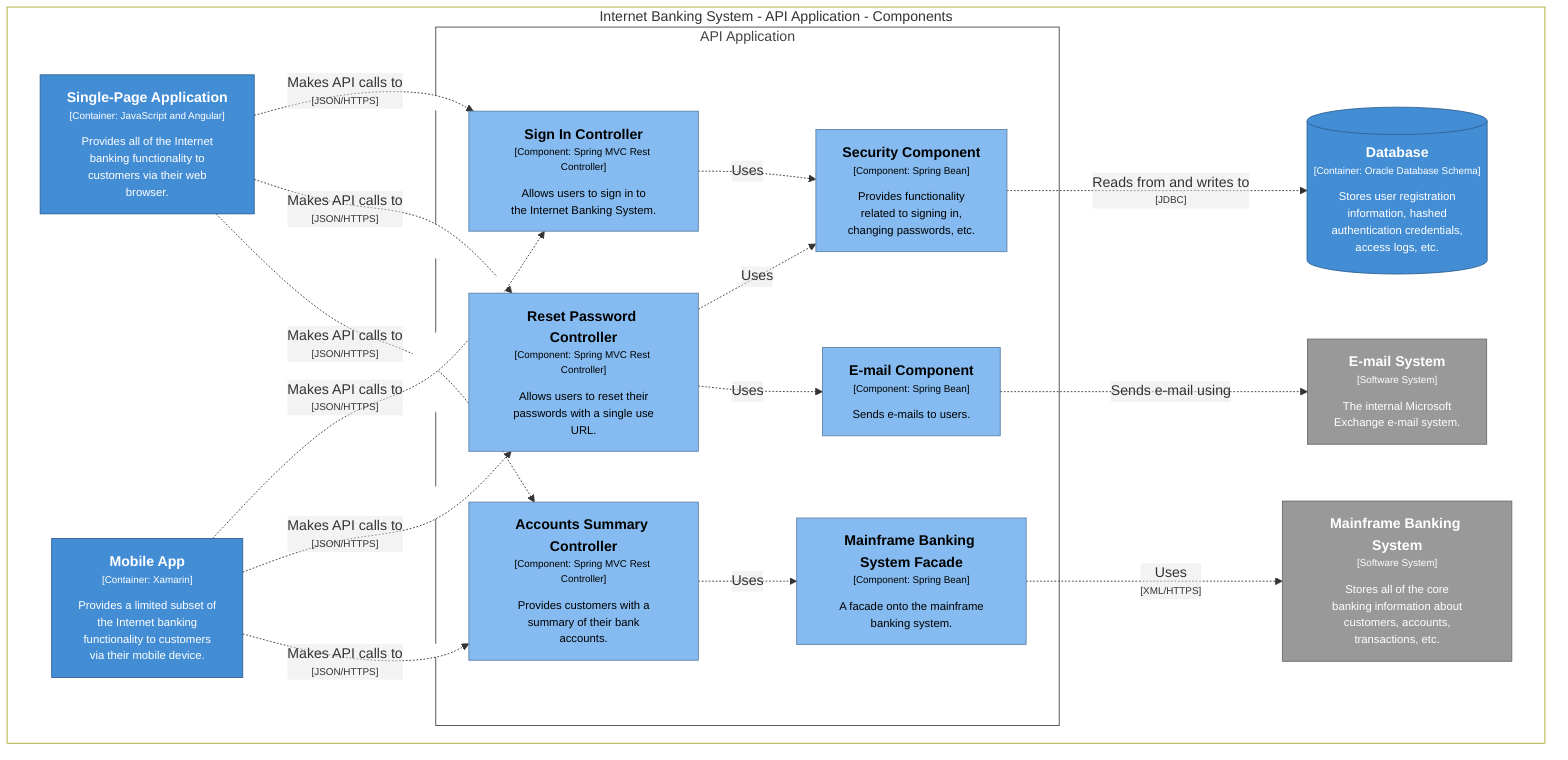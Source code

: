 graph TB
  linkStyle default fill:#ffffff

  subgraph diagram [Internet Banking System - API Application - Components]
    style diagram fill:#ffffff

    4["<div style='font-weight: bold'>Mainframe Banking System</div><div style='font-size: 70%; margin-top: 0px'>[Software System]</div><div style='font-size: 80%; margin-top:10px'>Stores all of the core<br />banking information about<br />customers, accounts,<br />transactions, etc.</div>"]
    style 4 fill:#999999,stroke:#6b6b6b,color:#ffffff
    17["<div style='font-weight: bold'>Single-Page Application</div><div style='font-size: 70%; margin-top: 0px'>[Container: JavaScript and Angular]</div><div style='font-size: 80%; margin-top:10px'>Provides all of the Internet<br />banking functionality to<br />customers via their web<br />browser.</div>"]
    style 17 fill:#438dd5,stroke:#2e6295,color:#ffffff
    6["<div style='font-weight: bold'>E-mail System</div><div style='font-size: 70%; margin-top: 0px'>[Software System]</div><div style='font-size: 80%; margin-top:10px'>The internal Microsoft<br />Exchange e-mail system.</div>"]
    style 6 fill:#999999,stroke:#6b6b6b,color:#ffffff
    18["<div style='font-weight: bold'>Mobile App</div><div style='font-size: 70%; margin-top: 0px'>[Container: Xamarin]</div><div style='font-size: 80%; margin-top:10px'>Provides a limited subset of<br />the Internet banking<br />functionality to customers<br />via their mobile device.</div>"]
    style 18 fill:#438dd5,stroke:#2e6295,color:#ffffff
    21[("<div style='font-weight: bold'>Database</div><div style='font-size: 70%; margin-top: 0px'>[Container: Oracle Database Schema]</div><div style='font-size: 80%; margin-top:10px'>Stores user registration<br />information, hashed<br />authentication credentials,<br />access logs, etc.</div>")]
    style 21 fill:#438dd5,stroke:#2e6295,color:#ffffff

    subgraph 20 [API Application]
      style 20 fill:#ffffff,stroke:#444444,color:#444444

      29["<div style='font-weight: bold'>Sign In Controller</div><div style='font-size: 70%; margin-top: 0px'>[Component: Spring MVC Rest Controller]</div><div style='font-size: 80%; margin-top:10px'>Allows users to sign in to<br />the Internet Banking System.</div>"]
      style 29 fill:#85bbf0,stroke:#5d82a8,color:#000000
      30["<div style='font-weight: bold'>Accounts Summary Controller</div><div style='font-size: 70%; margin-top: 0px'>[Component: Spring MVC Rest Controller]</div><div style='font-size: 80%; margin-top:10px'>Provides customers with a<br />summary of their bank<br />accounts.</div>"]
      style 30 fill:#85bbf0,stroke:#5d82a8,color:#000000
      31["<div style='font-weight: bold'>Reset Password Controller</div><div style='font-size: 70%; margin-top: 0px'>[Component: Spring MVC Rest Controller]</div><div style='font-size: 80%; margin-top:10px'>Allows users to reset their<br />passwords with a single use<br />URL.</div>"]
      style 31 fill:#85bbf0,stroke:#5d82a8,color:#000000
      32["<div style='font-weight: bold'>Security Component</div><div style='font-size: 70%; margin-top: 0px'>[Component: Spring Bean]</div><div style='font-size: 80%; margin-top:10px'>Provides functionality<br />related to signing in,<br />changing passwords, etc.</div>"]
      style 32 fill:#85bbf0,stroke:#5d82a8,color:#000000
      33["<div style='font-weight: bold'>Mainframe Banking System Facade</div><div style='font-size: 70%; margin-top: 0px'>[Component: Spring Bean]</div><div style='font-size: 80%; margin-top:10px'>A facade onto the mainframe<br />banking system.</div>"]
      style 33 fill:#85bbf0,stroke:#5d82a8,color:#000000
      34["<div style='font-weight: bold'>E-mail Component</div><div style='font-size: 70%; margin-top: 0px'>[Component: Spring Bean]</div><div style='font-size: 80%; margin-top:10px'>Sends e-mails to users.</div>"]
      style 34 fill:#85bbf0,stroke:#5d82a8,color:#000000
    end

    17-. "<div>Makes API calls to</div><div style='font-size: 70%'>[JSON/HTTPS]</div>" .->29
    17-. "<div>Makes API calls to</div><div style='font-size: 70%'>[JSON/HTTPS]</div>" .->31
    17-. "<div>Makes API calls to</div><div style='font-size: 70%'>[JSON/HTTPS]</div>" .->30
    18-. "<div>Makes API calls to</div><div style='font-size: 70%'>[JSON/HTTPS]</div>" .->29
    18-. "<div>Makes API calls to</div><div style='font-size: 70%'>[JSON/HTTPS]</div>" .->31
    18-. "<div>Makes API calls to</div><div style='font-size: 70%'>[JSON/HTTPS]</div>" .->30
    29-. "<div>Uses</div><div style='font-size: 70%'></div>" .->32
    30-. "<div>Uses</div><div style='font-size: 70%'></div>" .->33
    31-. "<div>Uses</div><div style='font-size: 70%'></div>" .->32
    31-. "<div>Uses</div><div style='font-size: 70%'></div>" .->34
    32-. "<div>Reads from and writes to</div><div style='font-size: 70%'>[JDBC]</div>" .->21
    33-. "<div>Uses</div><div style='font-size: 70%'>[XML/HTTPS]</div>" .->4
    34-. "<div>Sends e-mail using</div><div style='font-size: 70%'></div>" .->6
  end